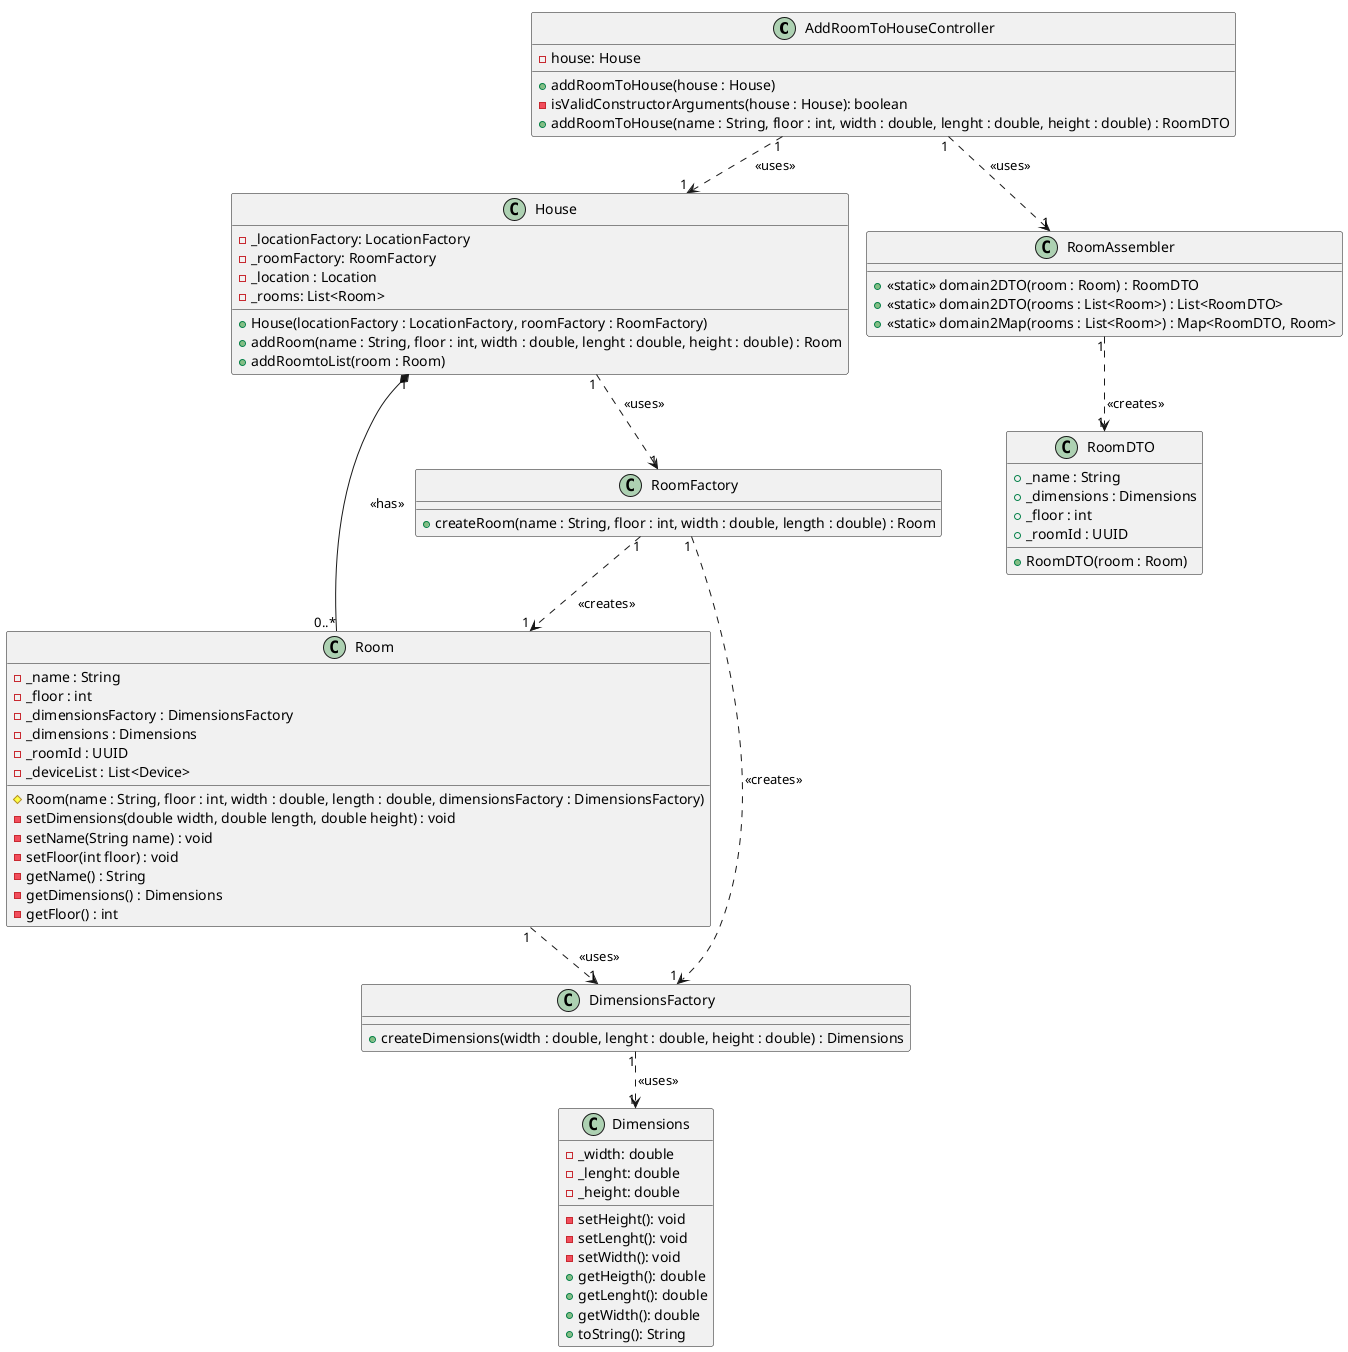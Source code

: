 @startuml
!pragma layout smetana

class AddRoomToHouseController{
'Attributes'
- house: House

'Methods'
+addRoomToHouse(house : House)
-isValidConstructorArguments(house : House): boolean
+addRoomToHouse(name : String, floor : int, width : double, lenght : double, height : double) : RoomDTO
}

class House{
'Attributes'
-_locationFactory: LocationFactory
-_roomFactory: RoomFactory
-_location : Location
-_rooms: List<Room>

'Methods'
+House(locationFactory : LocationFactory, roomFactory : RoomFactory)
+addRoom(name : String, floor : int, width : double, lenght : double, height : double) : Room
+addRoomtoList(room : Room)
}


class Room{
'Attributes'
-_name : String
-_floor : int
-_dimensionsFactory : DimensionsFactory
-_dimensions : Dimensions
-_roomId : UUID
-_deviceList : List<Device>

'Methods'
#Room(name : String, floor : int, width : double, length : double, dimensionsFactory : DimensionsFactory)
-setDimensions(double width, double length, double height) : void
-setName(String name) : void
-setFloor(int floor) : void
-getName() : String
-getDimensions() : Dimensions
-getFloor() : int
}

class RoomFactory{
'Methods'
+createRoom(name : String, floor : int, width : double, length : double) : Room
}


class Dimensions{
'Atributes'
-_width: double
-_lenght: double
-_height: double

'Methods'
-setHeight(): void
-setLenght(): void
-setWidth(): void
+getHeigth(): double
+getLenght(): double
+getWidth(): double
+toString(): String
}

class DimensionsFactory{
'Methods'
+createDimensions(width : double, lenght : double, height : double) : Dimensions
}

class RoomAssembler{
'Methods'
+ <<static>> domain2DTO(room : Room) : RoomDTO
+ <<static>> domain2DTO(rooms : List<Room>) : List<RoomDTO>
+ <<static>> domain2Map(rooms : List<Room>) : Map<RoomDTO, Room>
}

class RoomDTO{
'Attributes'
+_name : String
+_dimensions : Dimensions
+_floor : int
+_roomId : UUID

'Methods'
+RoomDTO(room : Room)
}


AddRoomToHouseController "1" ..> "1" House: <<uses>>
House "1" ..> "1" RoomFactory: <<uses>>
RoomFactory "1" ..> "1" Room: <<creates>>
RoomFactory "1" ..> "1" DimensionsFactory: <<creates>>
DimensionsFactory "1" ..> "1" Dimensions: <<uses>>
AddRoomToHouseController "1" ..> "1"  RoomAssembler: <<uses>>
RoomAssembler  "1"..> "1" RoomDTO: <<creates>>
Room  "1"..> "1" DimensionsFactory: <<uses>>
House "1" *-- "0..*" Room: <<has>>

@enduml